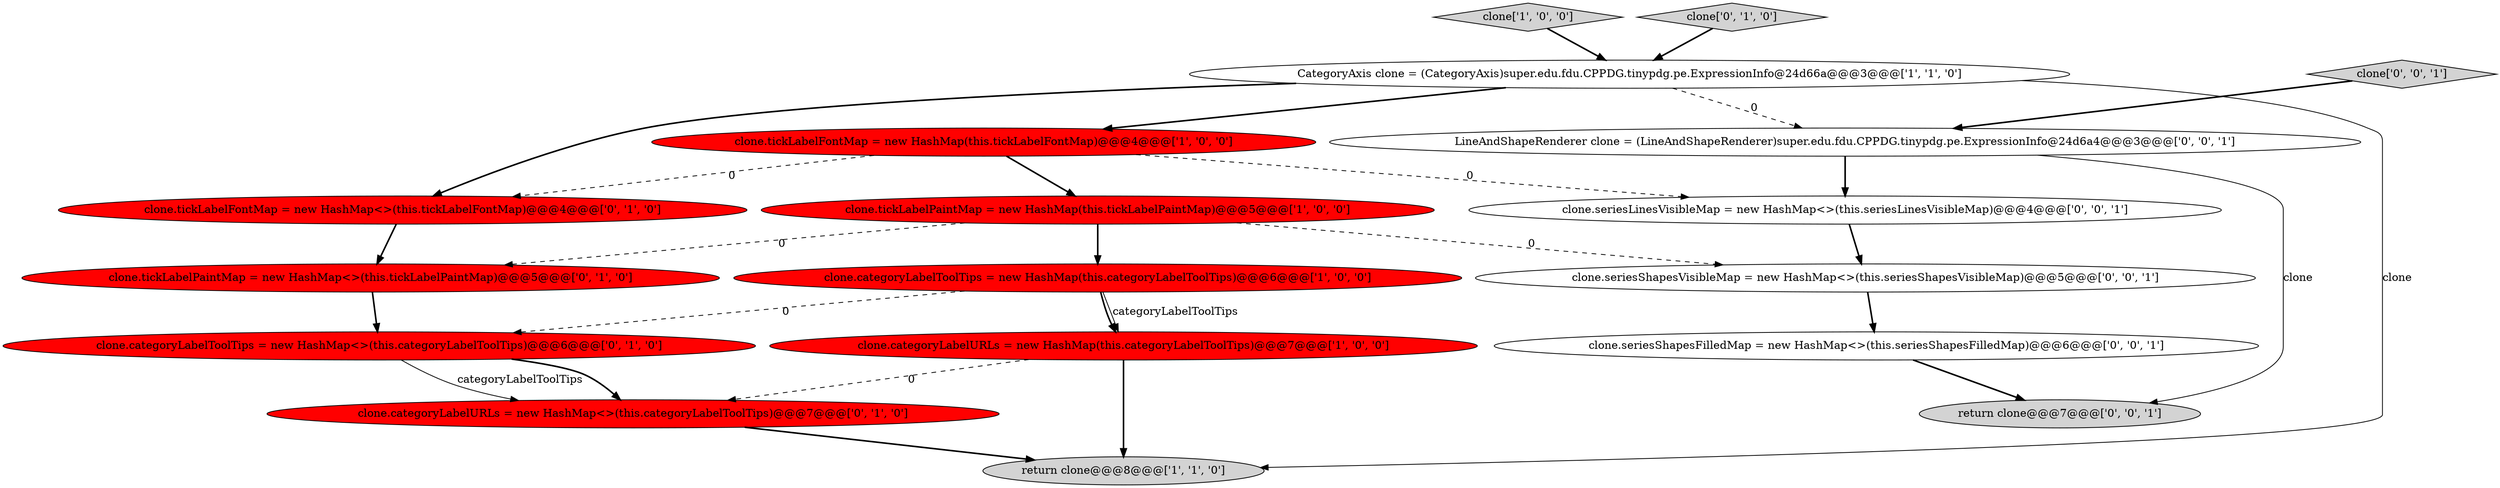 digraph {
7 [style = filled, label = "clone.categoryLabelURLs = new HashMap<>(this.categoryLabelToolTips)@@@7@@@['0', '1', '0']", fillcolor = red, shape = ellipse image = "AAA1AAABBB2BBB"];
4 [style = filled, label = "clone.categoryLabelToolTips = new HashMap(this.categoryLabelToolTips)@@@6@@@['1', '0', '0']", fillcolor = red, shape = ellipse image = "AAA1AAABBB1BBB"];
16 [style = filled, label = "clone['0', '0', '1']", fillcolor = lightgray, shape = diamond image = "AAA0AAABBB3BBB"];
11 [style = filled, label = "clone.tickLabelPaintMap = new HashMap<>(this.tickLabelPaintMap)@@@5@@@['0', '1', '0']", fillcolor = red, shape = ellipse image = "AAA1AAABBB2BBB"];
13 [style = filled, label = "clone.seriesLinesVisibleMap = new HashMap<>(this.seriesLinesVisibleMap)@@@4@@@['0', '0', '1']", fillcolor = white, shape = ellipse image = "AAA0AAABBB3BBB"];
6 [style = filled, label = "clone.tickLabelPaintMap = new HashMap(this.tickLabelPaintMap)@@@5@@@['1', '0', '0']", fillcolor = red, shape = ellipse image = "AAA1AAABBB1BBB"];
15 [style = filled, label = "return clone@@@7@@@['0', '0', '1']", fillcolor = lightgray, shape = ellipse image = "AAA0AAABBB3BBB"];
17 [style = filled, label = "LineAndShapeRenderer clone = (LineAndShapeRenderer)super.edu.fdu.CPPDG.tinypdg.pe.ExpressionInfo@24d6a4@@@3@@@['0', '0', '1']", fillcolor = white, shape = ellipse image = "AAA0AAABBB3BBB"];
5 [style = filled, label = "clone.tickLabelFontMap = new HashMap(this.tickLabelFontMap)@@@4@@@['1', '0', '0']", fillcolor = red, shape = ellipse image = "AAA1AAABBB1BBB"];
1 [style = filled, label = "clone.categoryLabelURLs = new HashMap(this.categoryLabelToolTips)@@@7@@@['1', '0', '0']", fillcolor = red, shape = ellipse image = "AAA1AAABBB1BBB"];
12 [style = filled, label = "clone.seriesShapesFilledMap = new HashMap<>(this.seriesShapesFilledMap)@@@6@@@['0', '0', '1']", fillcolor = white, shape = ellipse image = "AAA0AAABBB3BBB"];
0 [style = filled, label = "return clone@@@8@@@['1', '1', '0']", fillcolor = lightgray, shape = ellipse image = "AAA0AAABBB1BBB"];
3 [style = filled, label = "clone['1', '0', '0']", fillcolor = lightgray, shape = diamond image = "AAA0AAABBB1BBB"];
8 [style = filled, label = "clone.tickLabelFontMap = new HashMap<>(this.tickLabelFontMap)@@@4@@@['0', '1', '0']", fillcolor = red, shape = ellipse image = "AAA1AAABBB2BBB"];
14 [style = filled, label = "clone.seriesShapesVisibleMap = new HashMap<>(this.seriesShapesVisibleMap)@@@5@@@['0', '0', '1']", fillcolor = white, shape = ellipse image = "AAA0AAABBB3BBB"];
2 [style = filled, label = "CategoryAxis clone = (CategoryAxis)super.edu.fdu.CPPDG.tinypdg.pe.ExpressionInfo@24d66a@@@3@@@['1', '1', '0']", fillcolor = white, shape = ellipse image = "AAA0AAABBB1BBB"];
10 [style = filled, label = "clone.categoryLabelToolTips = new HashMap<>(this.categoryLabelToolTips)@@@6@@@['0', '1', '0']", fillcolor = red, shape = ellipse image = "AAA1AAABBB2BBB"];
9 [style = filled, label = "clone['0', '1', '0']", fillcolor = lightgray, shape = diamond image = "AAA0AAABBB2BBB"];
5->13 [style = dashed, label="0"];
10->7 [style = solid, label="categoryLabelToolTips"];
17->15 [style = solid, label="clone"];
9->2 [style = bold, label=""];
2->0 [style = solid, label="clone"];
6->11 [style = dashed, label="0"];
12->15 [style = bold, label=""];
7->0 [style = bold, label=""];
1->0 [style = bold, label=""];
16->17 [style = bold, label=""];
6->14 [style = dashed, label="0"];
2->17 [style = dashed, label="0"];
10->7 [style = bold, label=""];
6->4 [style = bold, label=""];
5->6 [style = bold, label=""];
3->2 [style = bold, label=""];
4->1 [style = solid, label="categoryLabelToolTips"];
11->10 [style = bold, label=""];
14->12 [style = bold, label=""];
5->8 [style = dashed, label="0"];
4->1 [style = bold, label=""];
17->13 [style = bold, label=""];
1->7 [style = dashed, label="0"];
4->10 [style = dashed, label="0"];
8->11 [style = bold, label=""];
13->14 [style = bold, label=""];
2->8 [style = bold, label=""];
2->5 [style = bold, label=""];
}
